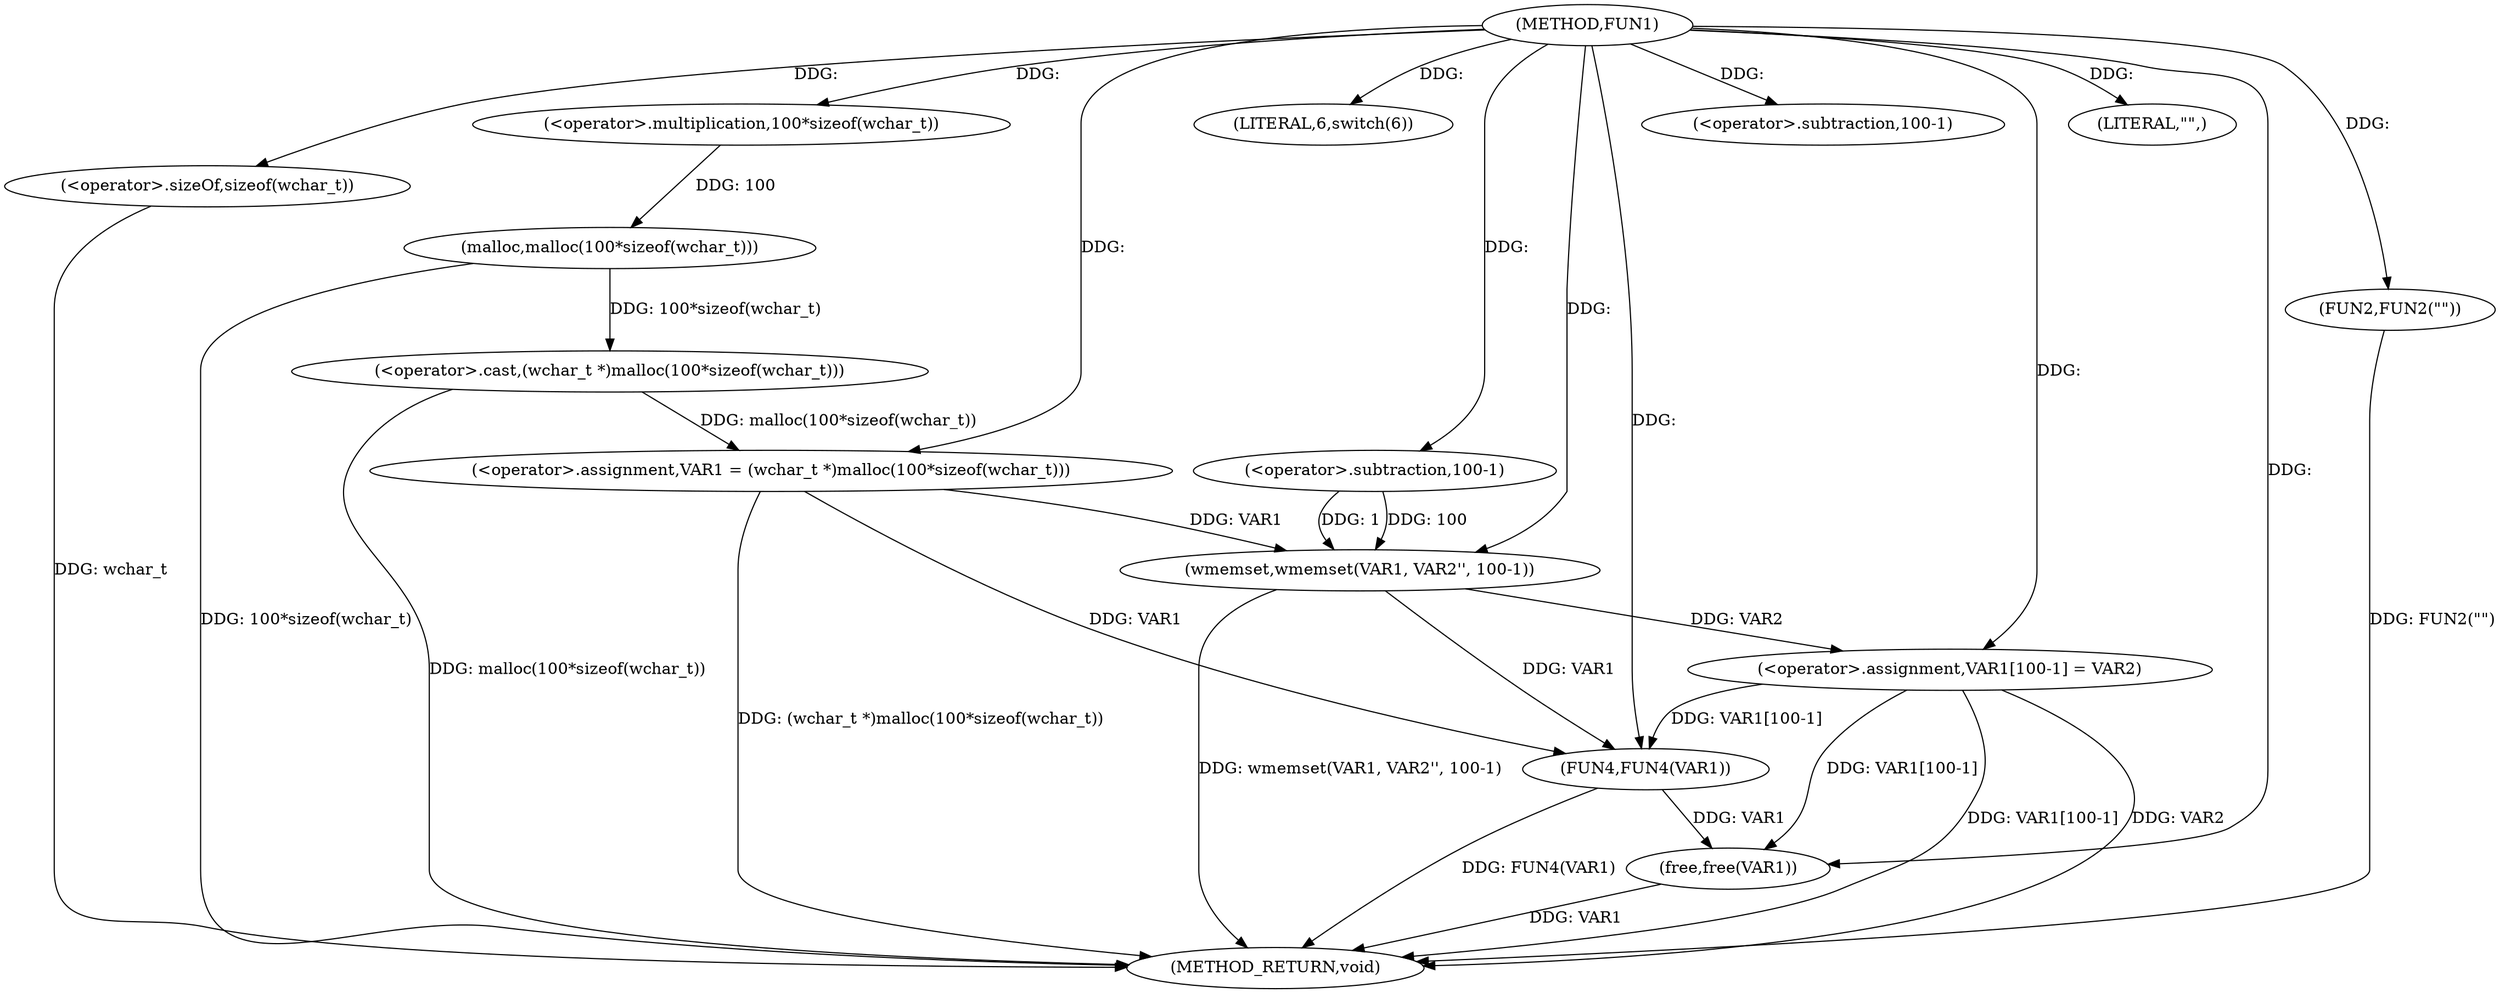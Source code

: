 digraph FUN1 {  
"1000100" [label = "(METHOD,FUN1)" ]
"1000140" [label = "(METHOD_RETURN,void)" ]
"1000103" [label = "(<operator>.assignment,VAR1 = (wchar_t *)malloc(100*sizeof(wchar_t)))" ]
"1000105" [label = "(<operator>.cast,(wchar_t *)malloc(100*sizeof(wchar_t)))" ]
"1000107" [label = "(malloc,malloc(100*sizeof(wchar_t)))" ]
"1000108" [label = "(<operator>.multiplication,100*sizeof(wchar_t))" ]
"1000110" [label = "(<operator>.sizeOf,sizeof(wchar_t))" ]
"1000113" [label = "(LITERAL,6,switch(6))" ]
"1000116" [label = "(wmemset,wmemset(VAR1, VAR2'', 100-1))" ]
"1000119" [label = "(<operator>.subtraction,100-1)" ]
"1000122" [label = "(<operator>.assignment,VAR1[100-1] = VAR2)" ]
"1000125" [label = "(<operator>.subtraction,100-1)" ]
"1000131" [label = "(FUN2,FUN2(\"\"))" ]
"1000135" [label = "(LITERAL,\"\",)" ]
"1000136" [label = "(FUN4,FUN4(VAR1))" ]
"1000138" [label = "(free,free(VAR1))" ]
  "1000107" -> "1000140"  [ label = "DDG: 100*sizeof(wchar_t)"] 
  "1000105" -> "1000140"  [ label = "DDG: malloc(100*sizeof(wchar_t))"] 
  "1000103" -> "1000140"  [ label = "DDG: (wchar_t *)malloc(100*sizeof(wchar_t))"] 
  "1000131" -> "1000140"  [ label = "DDG: FUN2(\"\")"] 
  "1000122" -> "1000140"  [ label = "DDG: VAR1[100-1]"] 
  "1000138" -> "1000140"  [ label = "DDG: VAR1"] 
  "1000136" -> "1000140"  [ label = "DDG: FUN4(VAR1)"] 
  "1000122" -> "1000140"  [ label = "DDG: VAR2"] 
  "1000110" -> "1000140"  [ label = "DDG: wchar_t"] 
  "1000116" -> "1000140"  [ label = "DDG: wmemset(VAR1, VAR2'', 100-1)"] 
  "1000105" -> "1000103"  [ label = "DDG: malloc(100*sizeof(wchar_t))"] 
  "1000100" -> "1000103"  [ label = "DDG: "] 
  "1000107" -> "1000105"  [ label = "DDG: 100*sizeof(wchar_t)"] 
  "1000108" -> "1000107"  [ label = "DDG: 100"] 
  "1000100" -> "1000108"  [ label = "DDG: "] 
  "1000100" -> "1000110"  [ label = "DDG: "] 
  "1000100" -> "1000113"  [ label = "DDG: "] 
  "1000103" -> "1000116"  [ label = "DDG: VAR1"] 
  "1000100" -> "1000116"  [ label = "DDG: "] 
  "1000119" -> "1000116"  [ label = "DDG: 100"] 
  "1000119" -> "1000116"  [ label = "DDG: 1"] 
  "1000100" -> "1000119"  [ label = "DDG: "] 
  "1000116" -> "1000122"  [ label = "DDG: VAR2"] 
  "1000100" -> "1000122"  [ label = "DDG: "] 
  "1000100" -> "1000125"  [ label = "DDG: "] 
  "1000100" -> "1000131"  [ label = "DDG: "] 
  "1000100" -> "1000135"  [ label = "DDG: "] 
  "1000116" -> "1000136"  [ label = "DDG: VAR1"] 
  "1000103" -> "1000136"  [ label = "DDG: VAR1"] 
  "1000122" -> "1000136"  [ label = "DDG: VAR1[100-1]"] 
  "1000100" -> "1000136"  [ label = "DDG: "] 
  "1000122" -> "1000138"  [ label = "DDG: VAR1[100-1]"] 
  "1000136" -> "1000138"  [ label = "DDG: VAR1"] 
  "1000100" -> "1000138"  [ label = "DDG: "] 
}
